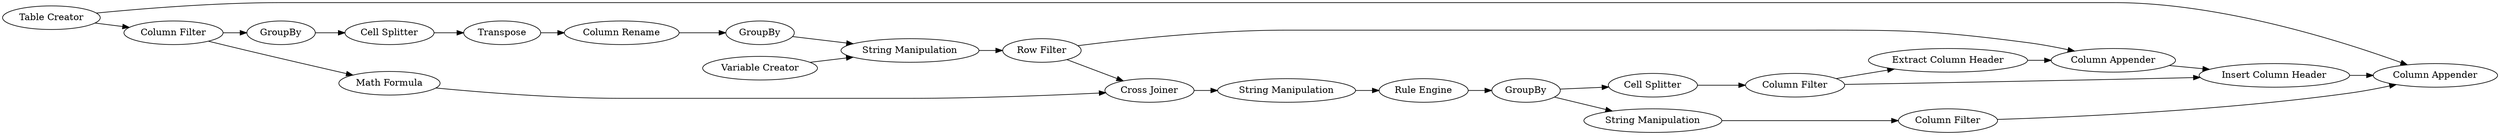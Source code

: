 digraph {
	1 [label="Table Creator"]
	2 [label="Math Formula"]
	3 [label=GroupBy]
	4 [label="String Manipulation"]
	5 [label="Cross Joiner"]
	6 [label="Rule Engine"]
	7 [label=GroupBy]
	8 [label="Cell Splitter"]
	9 [label="Column Filter"]
	10 [label="Extract Column Header"]
	11 [label="Column Appender"]
	12 [label="Insert Column Header"]
	13 [label="Column Appender"]
	14 [label="Variable Creator"]
	15 [label="Column Filter"]
	16 [label="String Manipulation"]
	17 [label="Column Filter"]
	18 [label="Row Filter"]
	19 [label=GroupBy]
	20 [label="Cell Splitter"]
	21 [label=Transpose]
	22 [label="String Manipulation"]
	23 [label="Column Rename"]
	1 -> 13
	1 -> 15
	2 -> 5
	3 -> 4
	4 -> 18
	5 -> 22
	6 -> 7
	7 -> 8
	7 -> 16
	8 -> 9
	9 -> 10
	9 -> 12
	10 -> 11
	11 -> 12
	12 -> 13
	14 -> 4
	15 -> 2
	15 -> 19
	16 -> 17
	17 -> 13
	18 -> 5
	18 -> 11
	19 -> 20
	20 -> 21
	21 -> 23
	22 -> 6
	23 -> 3
	rankdir=LR
}
